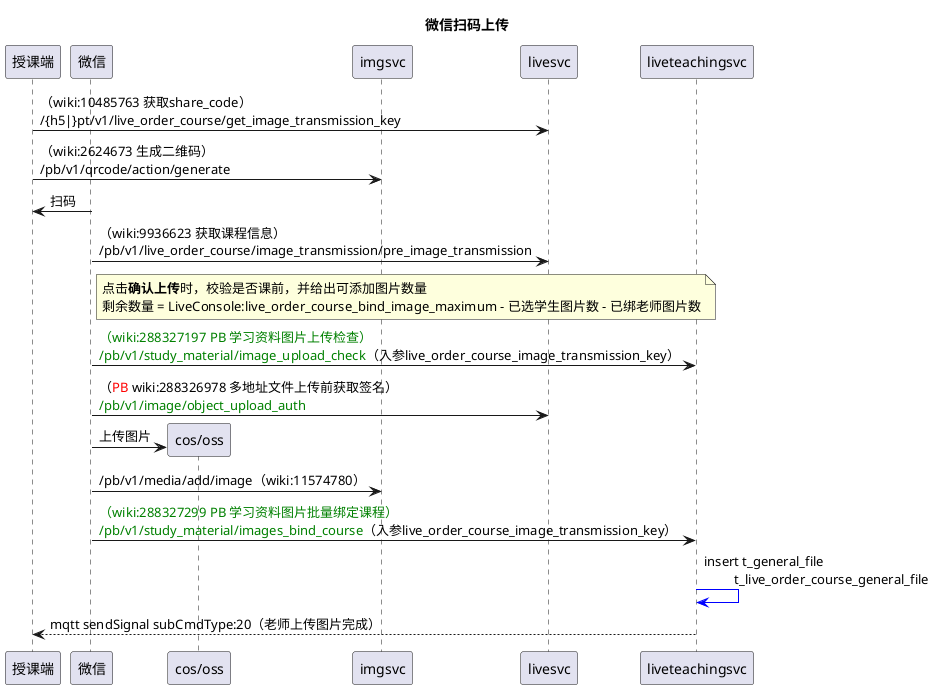 @startuml
title 微信扫码上传
participant 授课端
participant 微信
participant "cos/oss" AS oss
participant imgsvc
授课端 -> livesvc: （wiki:10485763 获取share_code）\n/{h5|}pt/v1/live_order_course/get_image_transmission_key
授课端 -> imgsvc: （wiki:2624673 生成二维码）\n/pb/v1/qrcode/action/generate

微信 -> 授课端: 扫码
微信 -> livesvc: （wiki:9936623 获取课程信息）\n/pb/v1/live_order_course/image_transmission/pre_image_transmission
note right 微信
点击<b>确认上传</b>时，校验是否课前，并给出可添加图片数量
剩余数量 = LiveConsole:live_order_course_bind_image_maximum - 已选学生图片数 - 已绑老师图片数
end note
微信 -> liveteachingsvc: <color #green>（wiki:288327197 PB 学习资料图片上传检查）\n<color #green>/pb/v1/study_material/image_upload_check</color>（入参live_order_course_image_transmission_key）
微信 -> livesvc: （<color #red>PB</color> wiki:288326978 多地址文件上传前获取签名）\n<color #green>/pb/v1/image/object_upload_auth
create oss
微信 -> oss: 上传图片
微信 -> imgsvc: /pb/v1/media/add/image（wiki:11574780）
微信 -> liveteachingsvc: <color #green>（wiki:288327299 PB 学习资料图片批量绑定课程）\n<color #green>/pb/v1/study_material/images_bind_course</color>（入参live_order_course_image_transmission_key）
liveteachingsvc -[#blue]> liveteachingsvc: insert t_general_file\n\t t_live_order_course_general_file
liveteachingsvc --> 授课端: mqtt sendSignal subCmdType:20（老师上传图片完成）
@enduml